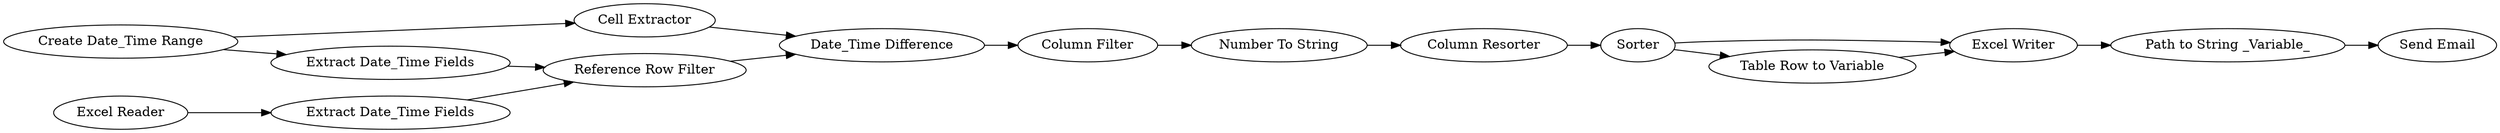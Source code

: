 digraph {
	21 -> 40
	15 -> 32
	31 -> 21
	36 -> 22
	22 -> 43
	18 -> 19
	46 -> 18
	36 -> 44
	43 -> 23
	40 -> 35
	44 -> 22
	17 -> 19
	15 -> 17
	32 -> 31
	35 -> 36
	19 -> 31
	43 [label="Path to String _Variable_"]
	35 [label="Column Resorter"]
	44 [label="Table Row to Variable"]
	22 [label="Excel Writer"]
	31 [label="Date_Time Difference"]
	36 [label=Sorter]
	23 [label="Send Email"]
	21 [label="Column Filter"]
	18 [label="Extract Date_Time Fields"]
	46 [label="Excel Reader"]
	15 [label="Create Date_Time Range"]
	40 [label="Number To String"]
	17 [label="Extract Date_Time Fields"]
	32 [label="Cell Extractor"]
	19 [label="Reference Row Filter"]
	rankdir=LR
}
